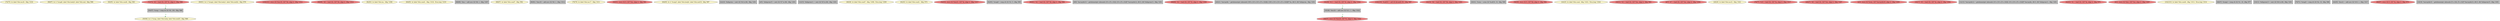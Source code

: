 
digraph G {


node783 [fillcolor=lemonchiffon,label="[74/75]  br label %for.inc20, !dbg !1016",shape=ellipse,style=filled ]
node781 [fillcolor=lemonchiffon,label="[96/97]  br i1 %cmp8, label %for.body9, label %for.end, !dbg !996",shape=ellipse,style=filled ]
node780 [fillcolor=lemonchiffon,label="[94/95]  br label %for.cond4, !dbg !983",shape=ellipse,style=filled ]
node782 [fillcolor=lightcoral,label="[72/73]  %0 = load i32, i32* %i, align 4, !dbg !966",shape=ellipse,style=filled ]
node777 [fillcolor=lemonchiffon,label="[90/91]  br i1 %cmp2, label %for.body3, label %for.end22, !dbg !978",shape=ellipse,style=filled ]
node775 [fillcolor=lightcoral,label="[100/101]  store i32 %inc18, i32* %k, align 4, !dbg !1012",shape=ellipse,style=filled ]
node774 [fillcolor=lightcoral,label="[98/99]  %9 = load i32, i32* %k, align 4, !dbg !1012",shape=ellipse,style=filled ]
node772 [fillcolor=lemonchiffon,label="[82/83]  br label %for.inc, !dbg !1006",shape=ellipse,style=filled ]
node771 [fillcolor=lemonchiffon,label="[84/85]  br label %for.cond1, !dbg !1018, !llvm.loop !1019",shape=ellipse,style=filled ]
node776 [fillcolor=grey,label="[88/89]  %inc = add nsw i32 %8, 1, !dbg !1007",shape=rectangle,style=filled ]
node770 [fillcolor=lemonchiffon,label="[86/87]  br label %for.cond7, !dbg !992",shape=ellipse,style=filled ]
node768 [fillcolor=grey,label="[80/81]  %inc18 = add nsw i32 %9, 1, !dbg !1012",shape=rectangle,style=filled ]
node767 [fillcolor=lemonchiffon,label="[78/79]  br label %for.inc17, !dbg !1011",shape=ellipse,style=filled ]
node740 [fillcolor=lightcoral,label="[50/51]  store i32 0, i32* %m, align 4, !dbg !991",shape=ellipse,style=filled ]
node745 [fillcolor=lemonchiffon,label="[64/65]  br i1 %cmp5, label %for.body6, label %for.end19, !dbg !987",shape=ellipse,style=filled ]
node753 [fillcolor=grey,label="[22/23]  %idxprom = sext i32 %4 to i64, !dbg !1001",shape=rectangle,style=filled ]
node742 [fillcolor=grey,label="[54/57]  %cmp = icmp slt i32 %0, 100, !dbg !968",shape=rectangle,style=filled ]
node758 [fillcolor=grey,label="[4/5]  %idxprom15 = sext i32 %7 to i64, !dbg !1001",shape=rectangle,style=filled ]
node760 [fillcolor=grey,label="[14/15]  %idxprom11 = sext i32 %5 to i64, !dbg !1001",shape=rectangle,style=filled ]
node741 [fillcolor=lemonchiffon,label="[48/49]  br label %for.cond7, !dbg !1008, !llvm.loop !1009",shape=ellipse,style=filled ]
node744 [fillcolor=lemonchiffon,label="[62/63]  br label %for.cond1, !dbg !974",shape=ellipse,style=filled ]
node739 [fillcolor=lightcoral,label="[52/53]  store i32 %inc21, i32* %j, align 4, !dbg !1017",shape=ellipse,style=filled ]
node778 [fillcolor=grey,label="[92/93]  %cmp8 = icmp slt i32 %3, 5, !dbg !995",shape=rectangle,style=filled ]
node734 [fillcolor=lemonchiffon,label="[55/56]  br i1 %cmp, label %for.body, label %for.end25, !dbg !969",shape=ellipse,style=filled ]
node743 [fillcolor=lightcoral,label="[60/61]  %2 = load i32, i32* %k, align 4, !dbg !984",shape=ellipse,style=filled ]
node748 [fillcolor=grey,label="[8/9]  %arrayidx14 = getelementptr inbounds [10 x [5 x i32]], [10 x [5 x i32]]* %arrayidx12, i64 0, i64 %idxprom13, !dbg !1001",shape=rectangle,style=filled ]
node732 [fillcolor=lightcoral,label="[68/69]  %4 = load i32, i32* %i, align 4, !dbg !1000",shape=ellipse,style=filled ]
node763 [fillcolor=grey,label="[20/21]  %arrayidx = getelementptr inbounds [100 x [10 x [10 x [5 x i32]]]], [100 x [10 x [10 x [5 x i32]]]]* %a, i64 0, i64 %idxprom, !dbg !1001",shape=rectangle,style=filled ]
node733 [fillcolor=grey,label="[35/38]  %inc24 = add nsw i32 %11, 1, !dbg !1022",shape=rectangle,style=filled ]
node779 [fillcolor=lightcoral,label="[104/105]  %call10 = call i32 @rand() #3, !dbg !997",shape=ellipse,style=filled ]
node736 [fillcolor=lightcoral,label="[32/33]  %6 = load i32, i32* %k, align 4, !dbg !1003",shape=ellipse,style=filled ]
node735 [fillcolor=lightcoral,label="[34/39]  %11 = load i32, i32* %i, align 4, !dbg !1022",shape=ellipse,style=filled ]
node737 [fillcolor=grey,label="[40/41]  %rem = srem i32 %call10, 10, !dbg !999",shape=rectangle,style=filled ]
node747 [fillcolor=lightcoral,label="[58/59]  store i32 0, i32* %k, align 4, !dbg !982",shape=ellipse,style=filled ]
node756 [fillcolor=lemonchiffon,label="[24/25]  br label %for.cond, !dbg !1023, !llvm.loop !1024",shape=ellipse,style=filled ]
node750 [fillcolor=lightcoral,label="[30/31]  %3 = load i32, i32* %m, align 4, !dbg !993",shape=ellipse,style=filled ]
node749 [fillcolor=lightcoral,label="[6/7]  %7 = load i32, i32* %m, align 4, !dbg !1004",shape=ellipse,style=filled ]
node751 [fillcolor=lemonchiffon,label="[28/29]  br label %for.inc23, !dbg !1021",shape=ellipse,style=filled ]
node766 [fillcolor=lightcoral,label="[76/77]  %10 = load i32, i32* %j, align 4, !dbg !1017",shape=ellipse,style=filled ]
node731 [fillcolor=lightcoral,label="[36/37]  store i32 %inc24, i32* %i, align 4, !dbg !1022",shape=ellipse,style=filled ]
node752 [fillcolor=lightcoral,label="[26/27]  %8 = load i32, i32* %m, align 4, !dbg !1007",shape=ellipse,style=filled ]
node754 [fillcolor=lightcoral,label="[2/3]  store i32 %rem, i32* %arrayidx16, align 4, !dbg !1005",shape=ellipse,style=filled ]
node755 [fillcolor=lightcoral,label="[16/17]  %5 = load i32, i32* %j, align 4, !dbg !1002",shape=ellipse,style=filled ]
node757 [fillcolor=grey,label="[12/13]  %arrayidx12 = getelementptr inbounds [10 x [10 x [5 x i32]]], [10 x [10 x [5 x i32]]]* %arrayidx, i64 0, i64 %idxprom11, !dbg !1001",shape=rectangle,style=filled ]
node762 [fillcolor=lightcoral,label="[42/43]  %1 = load i32, i32* %j, align 4, !dbg !975",shape=ellipse,style=filled ]
node759 [fillcolor=lightcoral,label="[0/1]  store i32 %inc, i32* %m, align 4, !dbg !1007",shape=ellipse,style=filled ]
node769 [fillcolor=lemonchiffon,label="[102/103]  br label %for.cond4, !dbg !1013, !llvm.loop !1014",shape=ellipse,style=filled ]
node738 [fillcolor=grey,label="[46/47]  %cmp2 = icmp slt i32 %1, 10, !dbg !977",shape=rectangle,style=filled ]
node765 [fillcolor=grey,label="[10/11]  %idxprom13 = sext i32 %6 to i64, !dbg !1001",shape=rectangle,style=filled ]
node746 [fillcolor=grey,label="[70/71]  %cmp5 = icmp slt i32 %2, 10, !dbg !986",shape=rectangle,style=filled ]
node761 [fillcolor=grey,label="[44/45]  %inc21 = add nsw i32 %10, 1, !dbg !1017",shape=rectangle,style=filled ]
node773 [fillcolor=lightcoral,label="[66/67]  store i32 0, i32* %j, align 4, !dbg !973",shape=ellipse,style=filled ]
node764 [fillcolor=grey,label="[18/19]  %arrayidx16 = getelementptr inbounds [5 x i32], [5 x i32]* %arrayidx14, i64 0, i64 %idxprom15, !dbg !1001",shape=rectangle,style=filled ]

node742->node734 [style=dotted,color=forestgreen,label="T",fontcolor=forestgreen ]
node782->node742 [style=dotted,color=forestgreen,label="T",fontcolor=forestgreen ]
node733->node731 [style=dotted,color=forestgreen,label="T",fontcolor=forestgreen ]
node735->node733 [style=dotted,color=forestgreen,label="T",fontcolor=forestgreen ]


}

